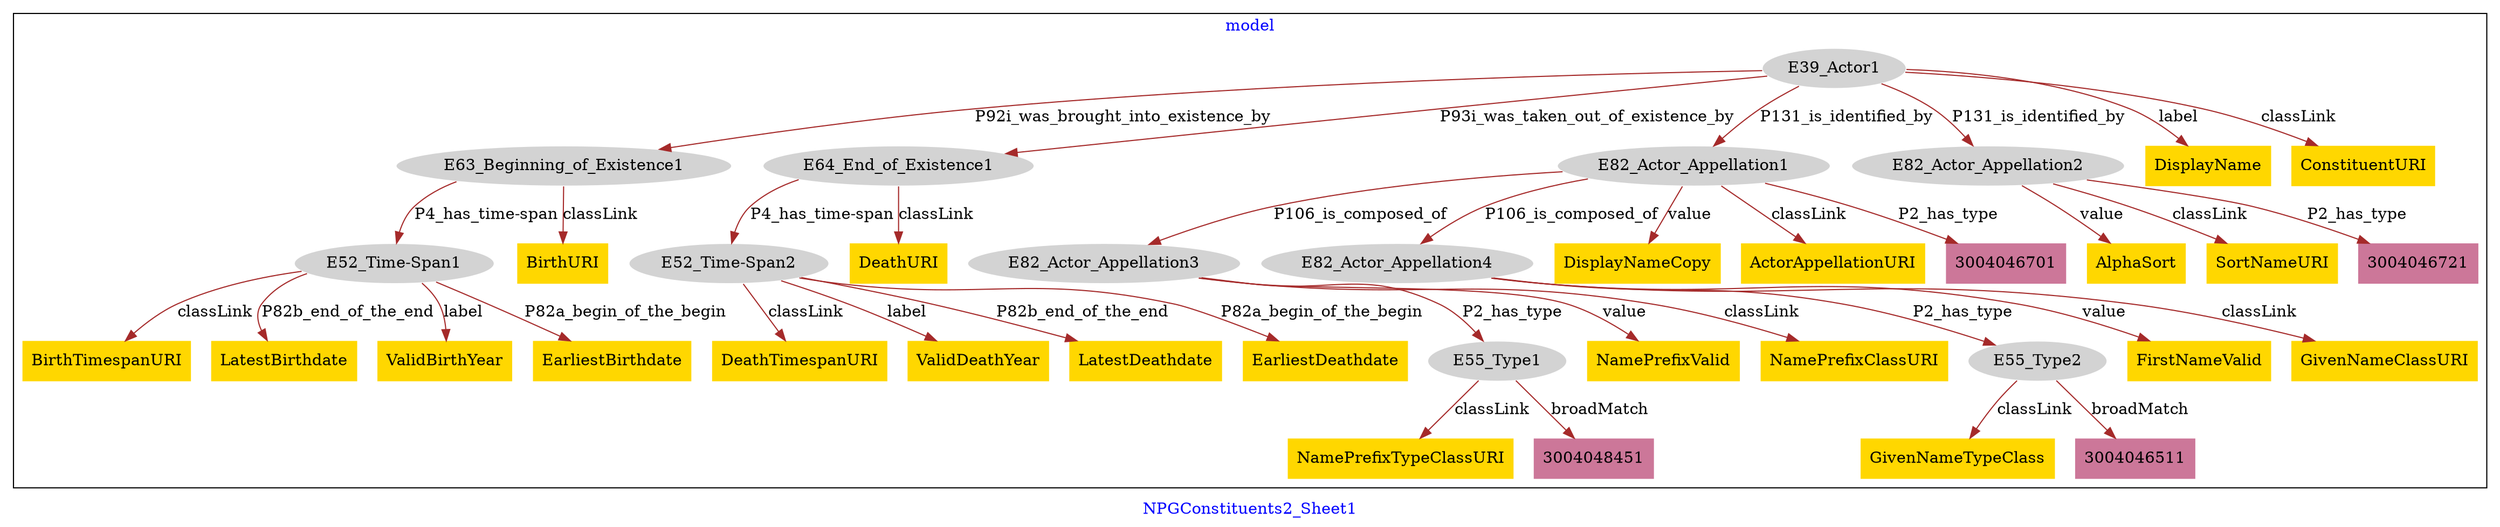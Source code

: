 digraph n0 {
fontcolor="blue"
remincross="true"
label="NPGConstituents2_Sheet1"
subgraph cluster {
label="model"
n2[style="filled",color="white",fillcolor="lightgray",label="E39_Actor1"];
n3[style="filled",color="white",fillcolor="lightgray",label="E63_Beginning_of_Existence1"];
n4[style="filled",color="white",fillcolor="lightgray",label="E64_End_of_Existence1"];
n5[style="filled",color="white",fillcolor="lightgray",label="E82_Actor_Appellation1"];
n6[style="filled",color="white",fillcolor="lightgray",label="E82_Actor_Appellation2"];
n7[style="filled",color="white",fillcolor="lightgray",label="E52_Time-Span1"];
n8[style="filled",color="white",fillcolor="lightgray",label="E52_Time-Span2"];
n9[style="filled",color="white",fillcolor="lightgray",label="E82_Actor_Appellation3"];
n10[style="filled",color="white",fillcolor="lightgray",label="E82_Actor_Appellation4"];
n11[style="filled",color="white",fillcolor="lightgray",label="E55_Type1"];
n12[style="filled",color="white",fillcolor="lightgray",label="E55_Type2"];
n13[shape="plaintext",style="filled",fillcolor="gold",label="DisplayName"];
n14[shape="plaintext",style="filled",fillcolor="gold",label="DeathTimespanURI"];
n15[shape="plaintext",style="filled",fillcolor="gold",label="DisplayNameCopy"];
n16[shape="plaintext",style="filled",fillcolor="gold",label="GivenNameTypeClass"];
n17[shape="plaintext",style="filled",fillcolor="gold",label="NamePrefixValid"];
n18[shape="plaintext",style="filled",fillcolor="gold",label="FirstNameValid"];
n19[shape="plaintext",style="filled",fillcolor="gold",label="AlphaSort"];
n20[shape="plaintext",style="filled",fillcolor="gold",label="ValidDeathYear"];
n21[shape="plaintext",style="filled",fillcolor="gold",label="BirthTimespanURI"];
n22[shape="plaintext",style="filled",fillcolor="gold",label="NamePrefixClassURI"];
n23[shape="plaintext",style="filled",fillcolor="gold",label="LatestBirthdate"];
n24[shape="plaintext",style="filled",fillcolor="gold",label="BirthURI"];
n25[shape="plaintext",style="filled",fillcolor="gold",label="ValidBirthYear"];
n26[shape="plaintext",style="filled",fillcolor="gold",label="LatestDeathdate"];
n27[shape="plaintext",style="filled",fillcolor="gold",label="ActorAppellationURI"];
n28[shape="plaintext",style="filled",fillcolor="gold",label="NamePrefixTypeClassURI"];
n29[shape="plaintext",style="filled",fillcolor="gold",label="EarliestBirthdate"];
n30[shape="plaintext",style="filled",fillcolor="gold",label="ConstituentURI"];
n31[shape="plaintext",style="filled",fillcolor="gold",label="DeathURI"];
n32[shape="plaintext",style="filled",fillcolor="gold",label="SortNameURI"];
n33[shape="plaintext",style="filled",fillcolor="gold",label="GivenNameClassURI"];
n34[shape="plaintext",style="filled",fillcolor="gold",label="EarliestDeathdate"];
n35[shape="plaintext",style="filled",fillcolor="#CC7799",label="3004046701"];
n36[shape="plaintext",style="filled",fillcolor="#CC7799",label="3004046511"];
n37[shape="plaintext",style="filled",fillcolor="#CC7799",label="3004048451"];
n38[shape="plaintext",style="filled",fillcolor="#CC7799",label="3004046721"];
}
n2 -> n3[color="brown",fontcolor="black",label="P92i_was_brought_into_existence_by"]
n2 -> n4[color="brown",fontcolor="black",label="P93i_was_taken_out_of_existence_by"]
n2 -> n5[color="brown",fontcolor="black",label="P131_is_identified_by"]
n2 -> n6[color="brown",fontcolor="black",label="P131_is_identified_by"]
n3 -> n7[color="brown",fontcolor="black",label="P4_has_time-span"]
n4 -> n8[color="brown",fontcolor="black",label="P4_has_time-span"]
n5 -> n9[color="brown",fontcolor="black",label="P106_is_composed_of"]
n5 -> n10[color="brown",fontcolor="black",label="P106_is_composed_of"]
n9 -> n11[color="brown",fontcolor="black",label="P2_has_type"]
n10 -> n12[color="brown",fontcolor="black",label="P2_has_type"]
n2 -> n13[color="brown",fontcolor="black",label="label"]
n8 -> n14[color="brown",fontcolor="black",label="classLink"]
n5 -> n15[color="brown",fontcolor="black",label="value"]
n12 -> n16[color="brown",fontcolor="black",label="classLink"]
n9 -> n17[color="brown",fontcolor="black",label="value"]
n10 -> n18[color="brown",fontcolor="black",label="value"]
n6 -> n19[color="brown",fontcolor="black",label="value"]
n8 -> n20[color="brown",fontcolor="black",label="label"]
n7 -> n21[color="brown",fontcolor="black",label="classLink"]
n9 -> n22[color="brown",fontcolor="black",label="classLink"]
n7 -> n23[color="brown",fontcolor="black",label="P82b_end_of_the_end"]
n3 -> n24[color="brown",fontcolor="black",label="classLink"]
n7 -> n25[color="brown",fontcolor="black",label="label"]
n8 -> n26[color="brown",fontcolor="black",label="P82b_end_of_the_end"]
n5 -> n27[color="brown",fontcolor="black",label="classLink"]
n11 -> n28[color="brown",fontcolor="black",label="classLink"]
n7 -> n29[color="brown",fontcolor="black",label="P82a_begin_of_the_begin"]
n2 -> n30[color="brown",fontcolor="black",label="classLink"]
n4 -> n31[color="brown",fontcolor="black",label="classLink"]
n6 -> n32[color="brown",fontcolor="black",label="classLink"]
n10 -> n33[color="brown",fontcolor="black",label="classLink"]
n8 -> n34[color="brown",fontcolor="black",label="P82a_begin_of_the_begin"]
n5 -> n35[color="brown",fontcolor="black",label="P2_has_type"]
n12 -> n36[color="brown",fontcolor="black",label="broadMatch"]
n11 -> n37[color="brown",fontcolor="black",label="broadMatch"]
n6 -> n38[color="brown",fontcolor="black",label="P2_has_type"]
}
